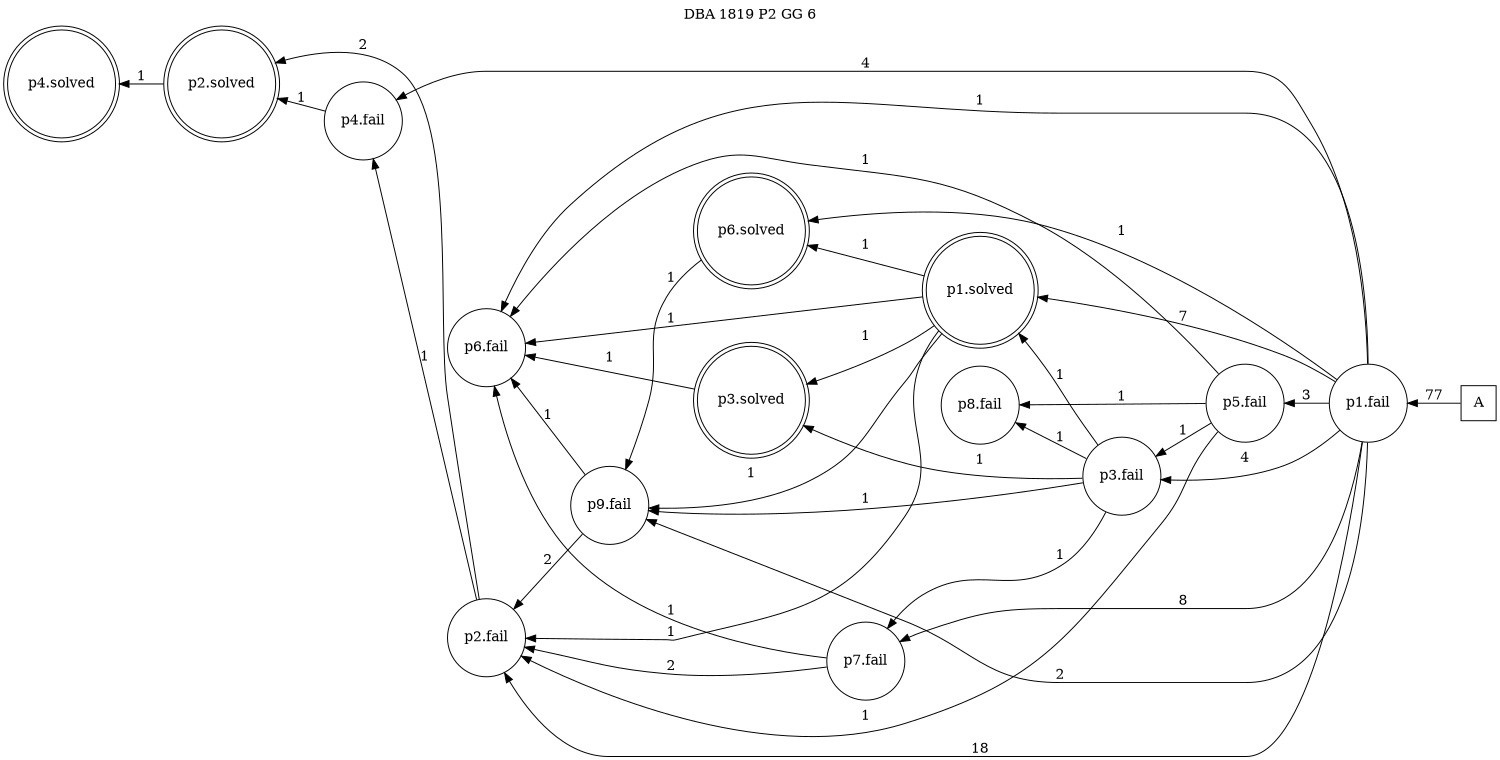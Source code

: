 digraph DBA_1819_P2_GG_6 {
labelloc="tl"
label= " DBA 1819 P2 GG 6 "
rankdir="RL";
graph [ size=" 10 , 10 !"]

"A" [shape="square" label="A"]
"p1.fail" [shape="circle" label="p1.fail"]
"p2.fail" [shape="circle" label="p2.fail"]
"p7.fail" [shape="circle" label="p7.fail"]
"p5.fail" [shape="circle" label="p5.fail"]
"p6.fail" [shape="circle" label="p6.fail"]
"p9.fail" [shape="circle" label="p9.fail"]
"p3.fail" [shape="circle" label="p3.fail"]
"p4.fail" [shape="circle" label="p4.fail"]
"p8.fail" [shape="circle" label="p8.fail"]
"p2.solved" [shape="doublecircle" label="p2.solved"]
"p1.solved" [shape="doublecircle" label="p1.solved"]
"p3.solved" [shape="doublecircle" label="p3.solved"]
"p4.solved" [shape="doublecircle" label="p4.solved"]
"p6.solved" [shape="doublecircle" label="p6.solved"]
"A" -> "p1.fail" [ label=77]
"p1.fail" -> "p2.fail" [ label=18]
"p1.fail" -> "p7.fail" [ label=8]
"p1.fail" -> "p5.fail" [ label=3]
"p1.fail" -> "p6.fail" [ label=1]
"p1.fail" -> "p9.fail" [ label=2]
"p1.fail" -> "p3.fail" [ label=4]
"p1.fail" -> "p4.fail" [ label=4]
"p1.fail" -> "p1.solved" [ label=7]
"p1.fail" -> "p6.solved" [ label=1]
"p2.fail" -> "p4.fail" [ label=1]
"p2.fail" -> "p2.solved" [ label=2]
"p7.fail" -> "p2.fail" [ label=2]
"p7.fail" -> "p6.fail" [ label=1]
"p5.fail" -> "p2.fail" [ label=1]
"p5.fail" -> "p6.fail" [ label=1]
"p5.fail" -> "p3.fail" [ label=1]
"p5.fail" -> "p8.fail" [ label=1]
"p9.fail" -> "p2.fail" [ label=2]
"p9.fail" -> "p6.fail" [ label=1]
"p3.fail" -> "p7.fail" [ label=1]
"p3.fail" -> "p9.fail" [ label=1]
"p3.fail" -> "p8.fail" [ label=1]
"p3.fail" -> "p1.solved" [ label=1]
"p3.fail" -> "p3.solved" [ label=1]
"p4.fail" -> "p2.solved" [ label=1]
"p2.solved" -> "p4.solved" [ label=1]
"p1.solved" -> "p2.fail" [ label=1]
"p1.solved" -> "p6.fail" [ label=1]
"p1.solved" -> "p9.fail" [ label=1]
"p1.solved" -> "p3.solved" [ label=1]
"p1.solved" -> "p6.solved" [ label=1]
"p3.solved" -> "p6.fail" [ label=1]
"p6.solved" -> "p9.fail" [ label=1]
}
